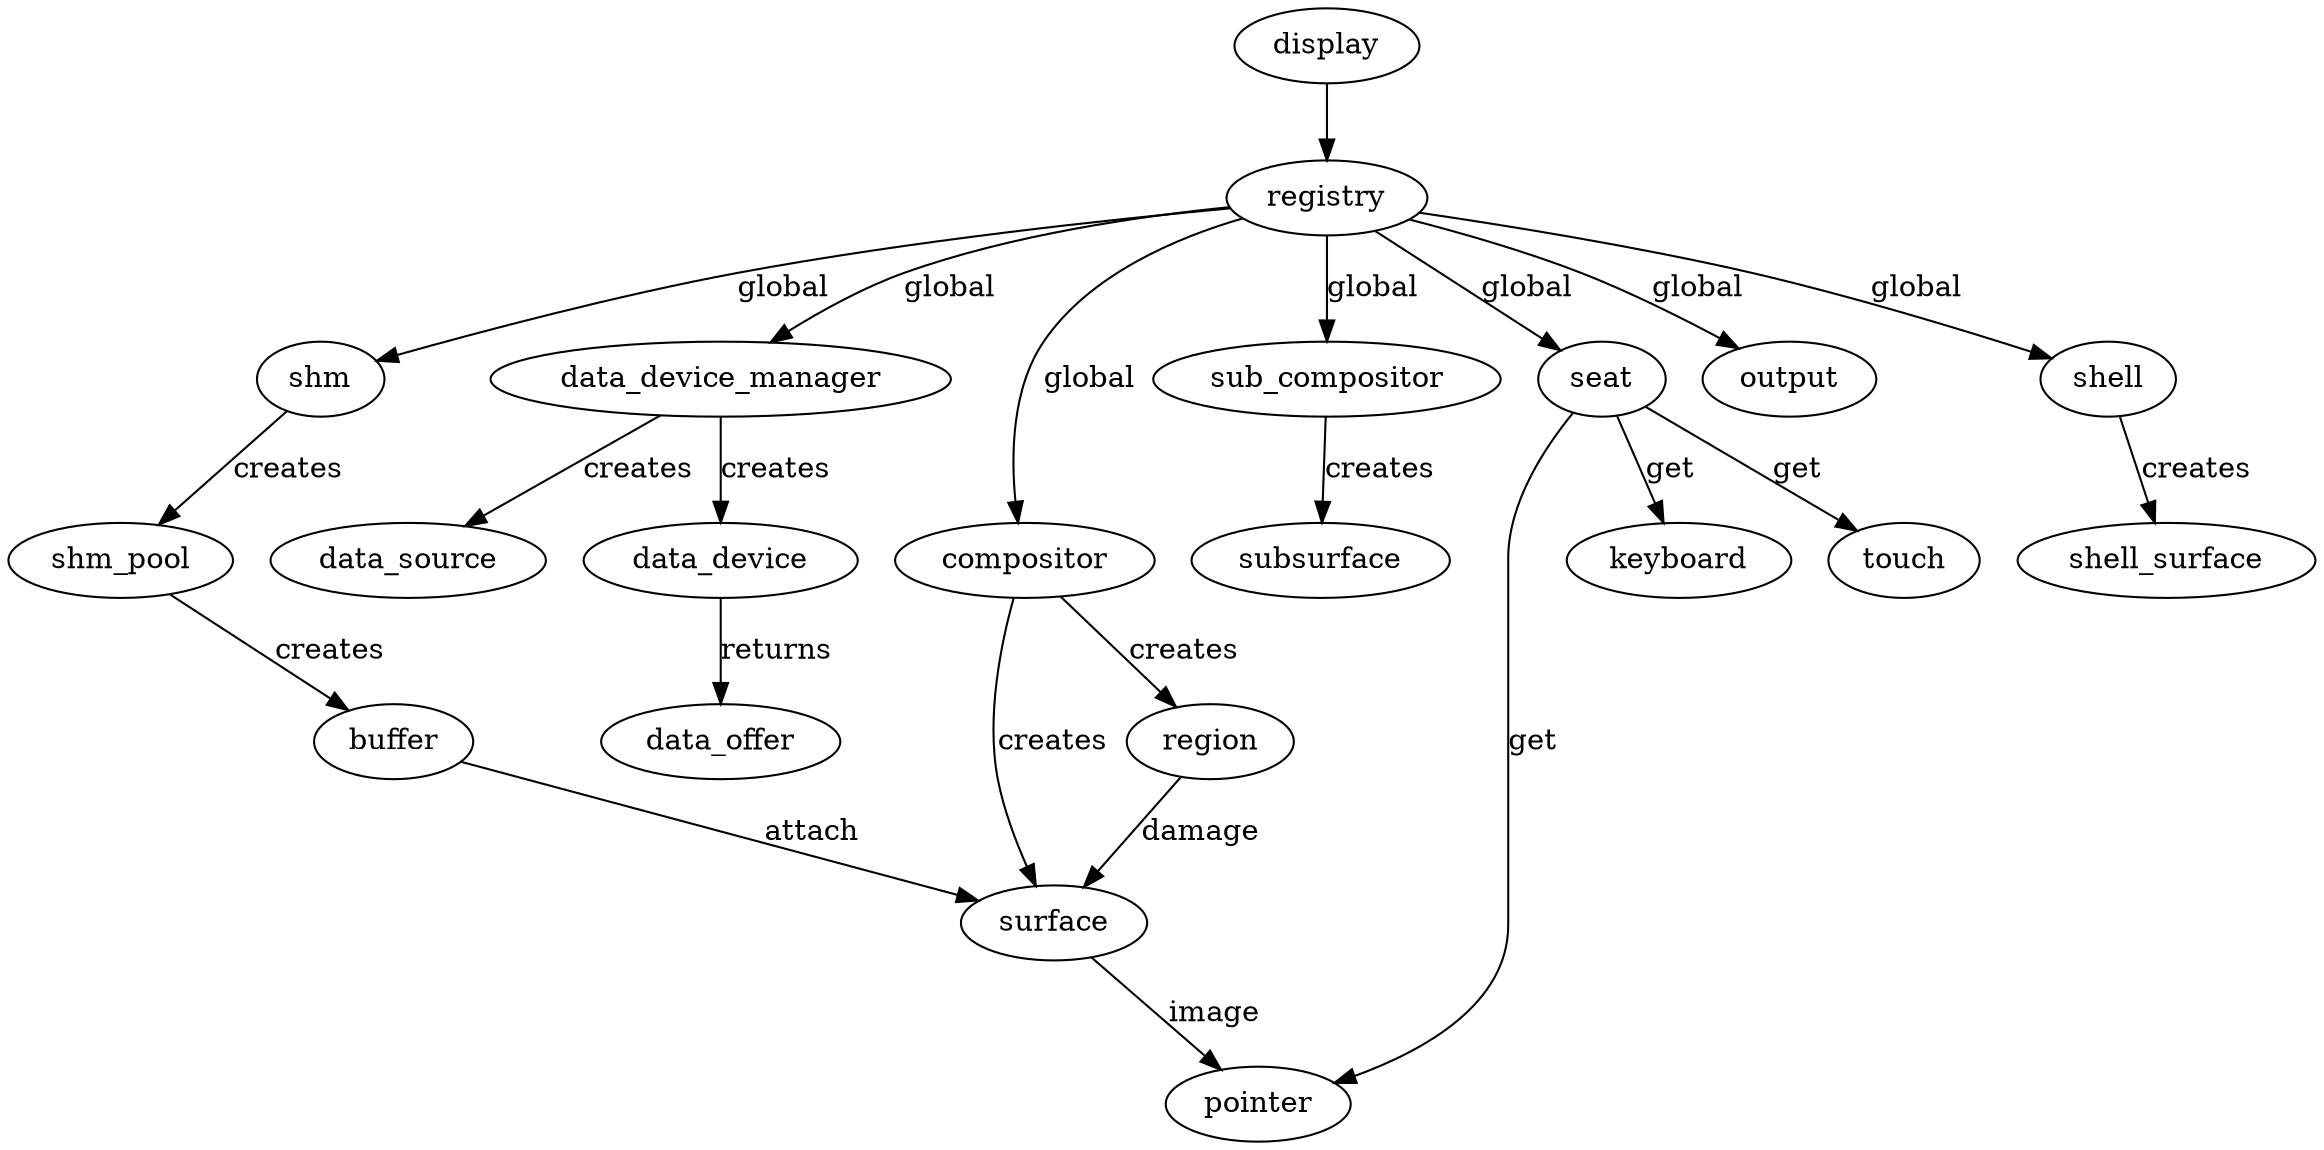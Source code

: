 digraph wayland_objects {
	display -> registry;
	registry -> {shm data_device_manager compositor sub_compositor seat output shell} [label="global"];

	shm -> shm_pool [label="creates"];
	shm_pool -> buffer [label="creates"];

	data_device_manager -> {data_source data_device} [label="creates"];
	data_device -> data_offer [label="returns"];

	compositor -> {surface region} [label="creates"];

	seat -> {pointer keyboard touch} [label="get"];
	surface -> pointer [label="image"];

	sub_compositor -> {subsurface} [label="creates"];

	buffer -> surface [label="attach"];
	region -> surface [label="damage"];

	shell -> {shell_surface} [label="creates"];
}

